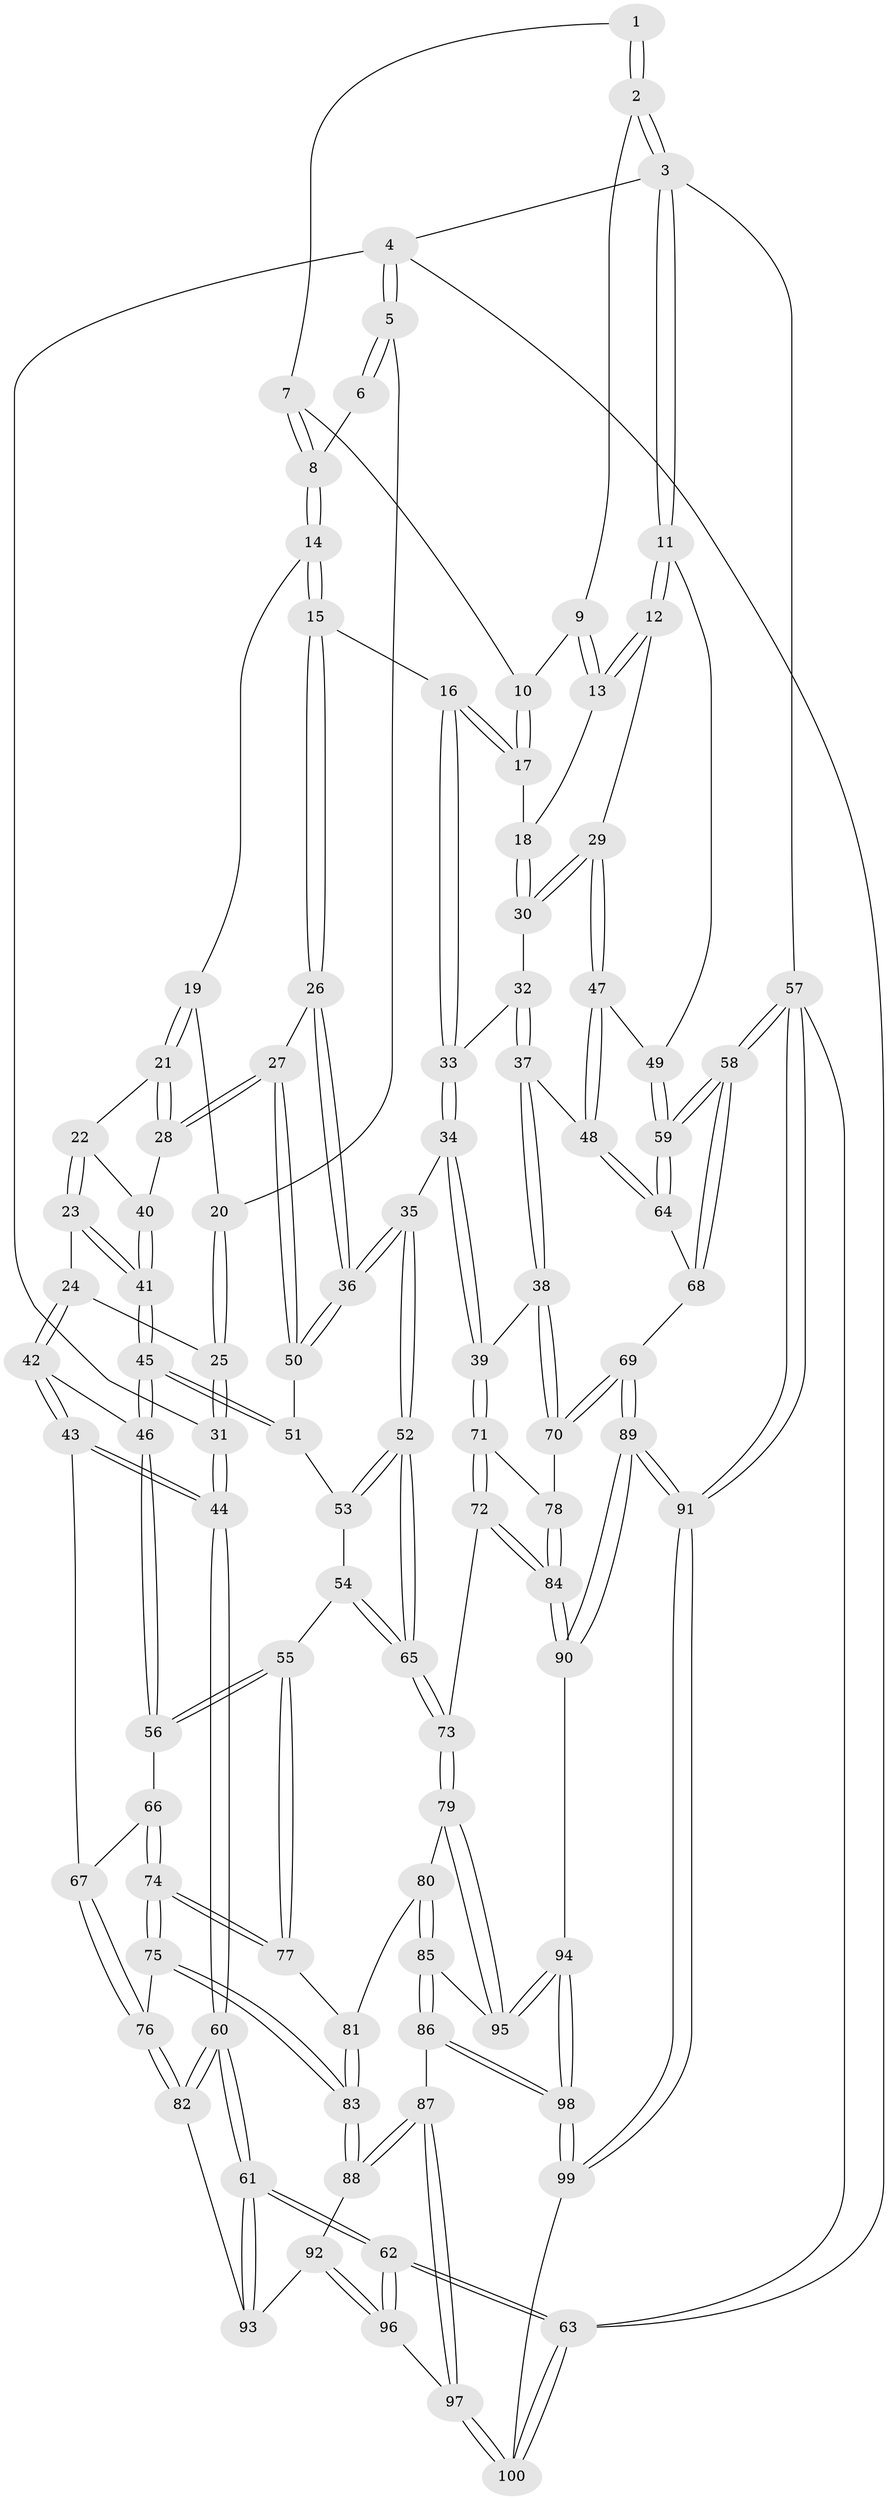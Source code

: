 // Generated by graph-tools (version 1.1) at 2025/38/03/09/25 02:38:22]
// undirected, 100 vertices, 247 edges
graph export_dot {
graph [start="1"]
  node [color=gray90,style=filled];
  1 [pos="+0.7003508970540122+0"];
  2 [pos="+1+0"];
  3 [pos="+1+0"];
  4 [pos="+0+0"];
  5 [pos="+0+0"];
  6 [pos="+0.4412144455189445+0"];
  7 [pos="+0.6403658232555883+0.017494797226979"];
  8 [pos="+0.44326626001809666+0.060353271329668216"];
  9 [pos="+0.8557487804196354+0.01536393706207956"];
  10 [pos="+0.6379608558997746+0.1140022891859756"];
  11 [pos="+1+0.21072286964231574"];
  12 [pos="+0.9273062770333265+0.26723214101083803"];
  13 [pos="+0.8428895091392896+0.08960300374814383"];
  14 [pos="+0.4416962598272118+0.09086992137927602"];
  15 [pos="+0.5664757893226707+0.20713621334681037"];
  16 [pos="+0.5682458533438638+0.20727567925803508"];
  17 [pos="+0.5781210266844565+0.20206306890729275"];
  18 [pos="+0.7556227214747167+0.20534830139159804"];
  19 [pos="+0.31856784872982397+0.1470407784667085"];
  20 [pos="+0.13450349348247362+0.08780303227915476"];
  21 [pos="+0.3105173860675877+0.2822928040351318"];
  22 [pos="+0.18750615227330264+0.31628892309459294"];
  23 [pos="+0.17487868150765318+0.3166925973294576"];
  24 [pos="+0.13652199475068422+0.3095300263916323"];
  25 [pos="+0.13397062842830038+0.30260628549475843"];
  26 [pos="+0.515174441704558+0.27169894056388966"];
  27 [pos="+0.3781676280531743+0.3592148653980274"];
  28 [pos="+0.37720783607369035+0.3584549896304103"];
  29 [pos="+0.8459805871271867+0.3396149295579283"];
  30 [pos="+0.8294792127276379+0.3273200538308028"];
  31 [pos="+0+0.16627354859345697"];
  32 [pos="+0.6803266091589265+0.3254672104564625"];
  33 [pos="+0.6277578138628263+0.30346468426688583"];
  34 [pos="+0.6150632091530813+0.5206720398713472"];
  35 [pos="+0.5816196449915729+0.525689511301726"];
  36 [pos="+0.5371363852809455+0.4643400283838262"];
  37 [pos="+0.756006635340549+0.5178753545666781"];
  38 [pos="+0.7245593611955593+0.544135757030032"];
  39 [pos="+0.7139993242949966+0.5449639973310152"];
  40 [pos="+0.25575354733104033+0.3879013381747333"];
  41 [pos="+0.23724833823257596+0.4552576173424914"];
  42 [pos="+0.09040156126235144+0.3913849826591526"];
  43 [pos="+0+0.4901524799398392"];
  44 [pos="+0+0.48865534560556995"];
  45 [pos="+0.23904241942494922+0.478964367779239"];
  46 [pos="+0.2099705202375918+0.5388053913527757"];
  47 [pos="+0.8497640445193378+0.45438885656786393"];
  48 [pos="+0.8484897022467667+0.46166428946938226"];
  49 [pos="+1+0.25403267750944636"];
  50 [pos="+0.3797008144113082+0.378914577155571"];
  51 [pos="+0.3794033690824323+0.3797693834729884"];
  52 [pos="+0.5314489522397867+0.5656938041461085"];
  53 [pos="+0.38249806851388035+0.44511147046794564"];
  54 [pos="+0.3491820570204004+0.5444121775080328"];
  55 [pos="+0.2275324967611256+0.5773101475130539"];
  56 [pos="+0.21211570368126975+0.5582810794737841"];
  57 [pos="+1+1"];
  58 [pos="+1+1"];
  59 [pos="+1+0.6087518450285967"];
  60 [pos="+0+0.8295256206735724"];
  61 [pos="+0+0.9804608411033086"];
  62 [pos="+0+1"];
  63 [pos="+0+1"];
  64 [pos="+1+0.587303273273331"];
  65 [pos="+0.49179023459402754+0.6120638794507345"];
  66 [pos="+0.04266920940445707+0.5778495562242445"];
  67 [pos="+0+0.5516225448558111"];
  68 [pos="+0.8832810577348554+0.6926647800336692"];
  69 [pos="+0.8219959513443587+0.712501586838892"];
  70 [pos="+0.8112595740974294+0.7036304626317881"];
  71 [pos="+0.6522074865296669+0.7020930893205756"];
  72 [pos="+0.6074170429041668+0.7477457882598256"];
  73 [pos="+0.4743952061207092+0.7022603763717261"];
  74 [pos="+0.09031175827763703+0.7328429975032704"];
  75 [pos="+0.08997541286439348+0.7339924177471365"];
  76 [pos="+0.051488099024459326+0.7450746169698206"];
  77 [pos="+0.2283015806501785+0.585485848951012"];
  78 [pos="+0.7250361754876306+0.7417726308044521"];
  79 [pos="+0.4712887497305064+0.7055694093373559"];
  80 [pos="+0.2921187133414903+0.6891882393396525"];
  81 [pos="+0.27120153491490884+0.6729021034487553"];
  82 [pos="+0.03980707879002027+0.7501266596397456"];
  83 [pos="+0.15903593545162678+0.7994666281412784"];
  84 [pos="+0.6571984132071257+0.8389841095396627"];
  85 [pos="+0.29738369818635757+0.8212172151451567"];
  86 [pos="+0.21317047819774618+0.877945592831769"];
  87 [pos="+0.19799749056608656+0.8811770449647419"];
  88 [pos="+0.1763641864504658+0.8595279013920787"];
  89 [pos="+0.8505775220153455+0.988494441073882"];
  90 [pos="+0.6642338832521552+0.8786963609901144"];
  91 [pos="+1+1"];
  92 [pos="+0.09322650816113087+0.8720654553712169"];
  93 [pos="+0.06888919937776027+0.8698221401865456"];
  94 [pos="+0.46995006286264746+0.9341140229202212"];
  95 [pos="+0.44231119853415113+0.8501770682943853"];
  96 [pos="+0.06889767678322693+0.9447058062688797"];
  97 [pos="+0.18553253843570042+0.9494061178980083"];
  98 [pos="+0.4463902888628414+1"];
  99 [pos="+0.42871406419755764+1"];
  100 [pos="+0.18882857995814614+1"];
  1 -- 2;
  1 -- 2;
  1 -- 7;
  2 -- 3;
  2 -- 3;
  2 -- 9;
  3 -- 4;
  3 -- 11;
  3 -- 11;
  3 -- 57;
  4 -- 5;
  4 -- 5;
  4 -- 31;
  4 -- 63;
  5 -- 6;
  5 -- 6;
  5 -- 20;
  6 -- 8;
  7 -- 8;
  7 -- 8;
  7 -- 10;
  8 -- 14;
  8 -- 14;
  9 -- 10;
  9 -- 13;
  9 -- 13;
  10 -- 17;
  10 -- 17;
  11 -- 12;
  11 -- 12;
  11 -- 49;
  12 -- 13;
  12 -- 13;
  12 -- 29;
  13 -- 18;
  14 -- 15;
  14 -- 15;
  14 -- 19;
  15 -- 16;
  15 -- 26;
  15 -- 26;
  16 -- 17;
  16 -- 17;
  16 -- 33;
  16 -- 33;
  17 -- 18;
  18 -- 30;
  18 -- 30;
  19 -- 20;
  19 -- 21;
  19 -- 21;
  20 -- 25;
  20 -- 25;
  21 -- 22;
  21 -- 28;
  21 -- 28;
  22 -- 23;
  22 -- 23;
  22 -- 40;
  23 -- 24;
  23 -- 41;
  23 -- 41;
  24 -- 25;
  24 -- 42;
  24 -- 42;
  25 -- 31;
  25 -- 31;
  26 -- 27;
  26 -- 36;
  26 -- 36;
  27 -- 28;
  27 -- 28;
  27 -- 50;
  27 -- 50;
  28 -- 40;
  29 -- 30;
  29 -- 30;
  29 -- 47;
  29 -- 47;
  30 -- 32;
  31 -- 44;
  31 -- 44;
  32 -- 33;
  32 -- 37;
  32 -- 37;
  33 -- 34;
  33 -- 34;
  34 -- 35;
  34 -- 39;
  34 -- 39;
  35 -- 36;
  35 -- 36;
  35 -- 52;
  35 -- 52;
  36 -- 50;
  36 -- 50;
  37 -- 38;
  37 -- 38;
  37 -- 48;
  38 -- 39;
  38 -- 70;
  38 -- 70;
  39 -- 71;
  39 -- 71;
  40 -- 41;
  40 -- 41;
  41 -- 45;
  41 -- 45;
  42 -- 43;
  42 -- 43;
  42 -- 46;
  43 -- 44;
  43 -- 44;
  43 -- 67;
  44 -- 60;
  44 -- 60;
  45 -- 46;
  45 -- 46;
  45 -- 51;
  45 -- 51;
  46 -- 56;
  46 -- 56;
  47 -- 48;
  47 -- 48;
  47 -- 49;
  48 -- 64;
  48 -- 64;
  49 -- 59;
  49 -- 59;
  50 -- 51;
  51 -- 53;
  52 -- 53;
  52 -- 53;
  52 -- 65;
  52 -- 65;
  53 -- 54;
  54 -- 55;
  54 -- 65;
  54 -- 65;
  55 -- 56;
  55 -- 56;
  55 -- 77;
  55 -- 77;
  56 -- 66;
  57 -- 58;
  57 -- 58;
  57 -- 91;
  57 -- 91;
  57 -- 63;
  58 -- 59;
  58 -- 59;
  58 -- 68;
  58 -- 68;
  59 -- 64;
  59 -- 64;
  60 -- 61;
  60 -- 61;
  60 -- 82;
  60 -- 82;
  61 -- 62;
  61 -- 62;
  61 -- 93;
  61 -- 93;
  62 -- 63;
  62 -- 63;
  62 -- 96;
  62 -- 96;
  63 -- 100;
  63 -- 100;
  64 -- 68;
  65 -- 73;
  65 -- 73;
  66 -- 67;
  66 -- 74;
  66 -- 74;
  67 -- 76;
  67 -- 76;
  68 -- 69;
  69 -- 70;
  69 -- 70;
  69 -- 89;
  69 -- 89;
  70 -- 78;
  71 -- 72;
  71 -- 72;
  71 -- 78;
  72 -- 73;
  72 -- 84;
  72 -- 84;
  73 -- 79;
  73 -- 79;
  74 -- 75;
  74 -- 75;
  74 -- 77;
  74 -- 77;
  75 -- 76;
  75 -- 83;
  75 -- 83;
  76 -- 82;
  76 -- 82;
  77 -- 81;
  78 -- 84;
  78 -- 84;
  79 -- 80;
  79 -- 95;
  79 -- 95;
  80 -- 81;
  80 -- 85;
  80 -- 85;
  81 -- 83;
  81 -- 83;
  82 -- 93;
  83 -- 88;
  83 -- 88;
  84 -- 90;
  84 -- 90;
  85 -- 86;
  85 -- 86;
  85 -- 95;
  86 -- 87;
  86 -- 98;
  86 -- 98;
  87 -- 88;
  87 -- 88;
  87 -- 97;
  87 -- 97;
  88 -- 92;
  89 -- 90;
  89 -- 90;
  89 -- 91;
  89 -- 91;
  90 -- 94;
  91 -- 99;
  91 -- 99;
  92 -- 93;
  92 -- 96;
  92 -- 96;
  94 -- 95;
  94 -- 95;
  94 -- 98;
  94 -- 98;
  96 -- 97;
  97 -- 100;
  97 -- 100;
  98 -- 99;
  98 -- 99;
  99 -- 100;
}
